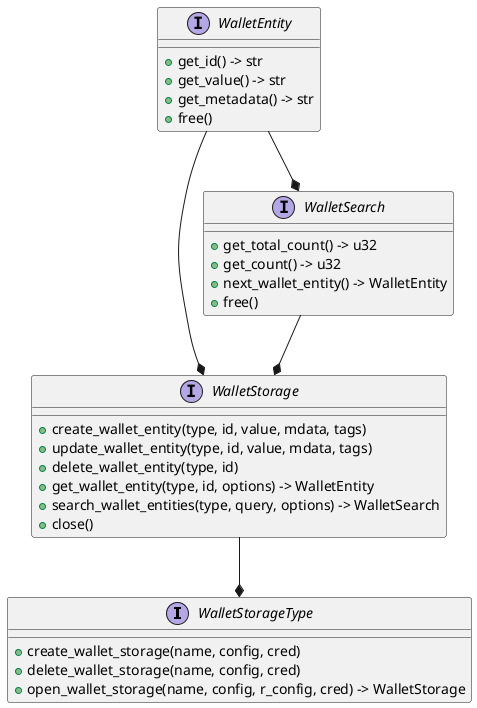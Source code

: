 @startuml Wallet Storage API

interface WalletStorageType {
    +create_wallet_storage(name, config, cred)
    +delete_wallet_storage(name, config, cred)
    +open_wallet_storage(name, config, r_config, cred) -> WalletStorage
}

interface WalletStorage {
    +create_wallet_entity(type, id, value, mdata, tags)
    +update_wallet_entity(type, id, value, mdata, tags)
    +delete_wallet_entity(type, id)
    +get_wallet_entity(type, id, options) -> WalletEntity
    +search_wallet_entities(type, query, options) -> WalletSearch
    +close()
}
WalletStorage --* WalletStorageType

interface WalletSearch {
    +get_total_count() -> u32
    +get_count() -> u32
    +next_wallet_entity() -> WalletEntity
    +free()
}
WalletSearch --* WalletStorage

interface WalletEntity {
    +get_id() -> str
    +get_value() -> str
    +get_metadata() -> str
    +free()
}
WalletEntity --* WalletStorage
WalletEntity --* WalletSearch

@enduml